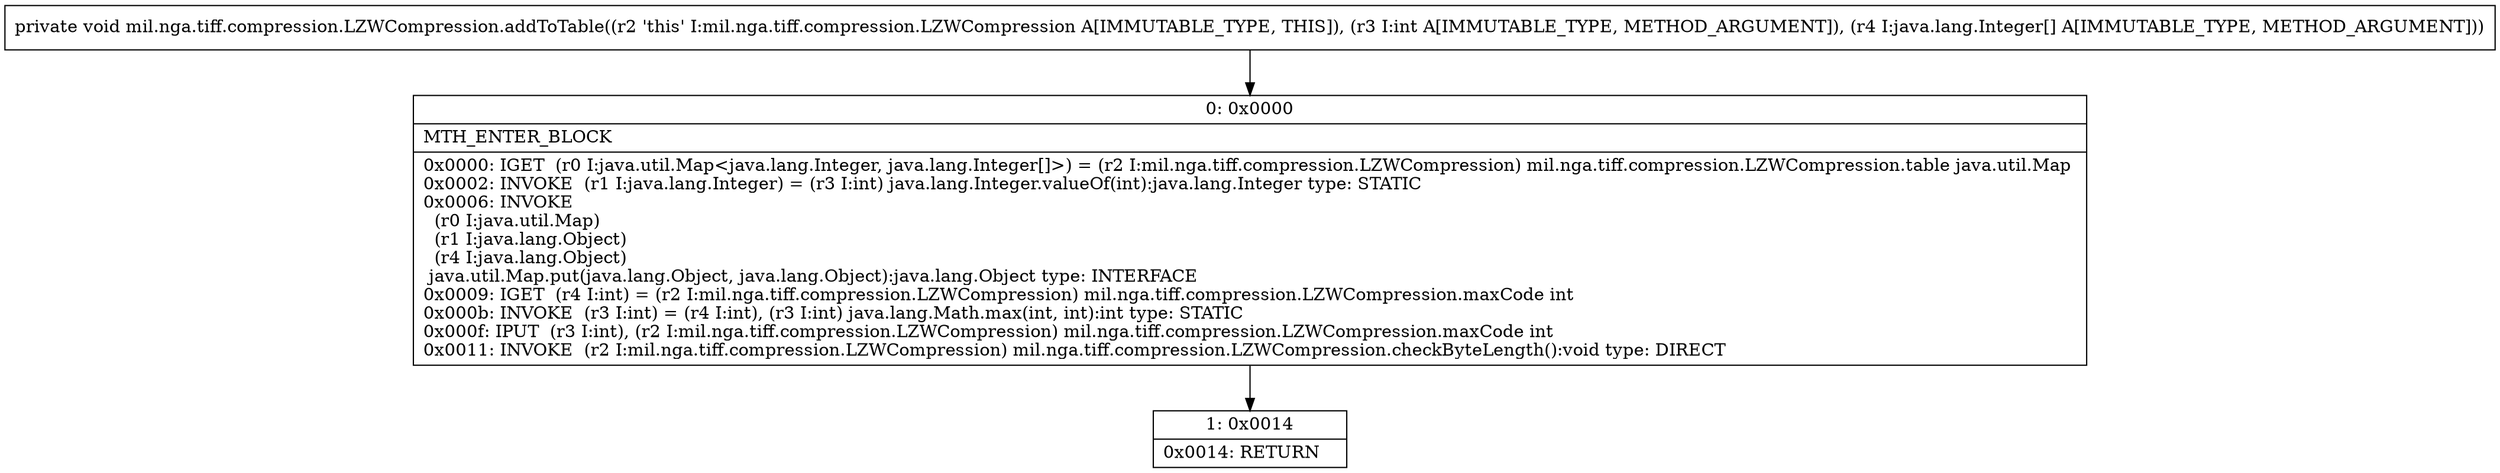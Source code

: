 digraph "CFG formil.nga.tiff.compression.LZWCompression.addToTable(I[Ljava\/lang\/Integer;)V" {
Node_0 [shape=record,label="{0\:\ 0x0000|MTH_ENTER_BLOCK\l|0x0000: IGET  (r0 I:java.util.Map\<java.lang.Integer, java.lang.Integer[]\>) = (r2 I:mil.nga.tiff.compression.LZWCompression) mil.nga.tiff.compression.LZWCompression.table java.util.Map \l0x0002: INVOKE  (r1 I:java.lang.Integer) = (r3 I:int) java.lang.Integer.valueOf(int):java.lang.Integer type: STATIC \l0x0006: INVOKE  \l  (r0 I:java.util.Map)\l  (r1 I:java.lang.Object)\l  (r4 I:java.lang.Object)\l java.util.Map.put(java.lang.Object, java.lang.Object):java.lang.Object type: INTERFACE \l0x0009: IGET  (r4 I:int) = (r2 I:mil.nga.tiff.compression.LZWCompression) mil.nga.tiff.compression.LZWCompression.maxCode int \l0x000b: INVOKE  (r3 I:int) = (r4 I:int), (r3 I:int) java.lang.Math.max(int, int):int type: STATIC \l0x000f: IPUT  (r3 I:int), (r2 I:mil.nga.tiff.compression.LZWCompression) mil.nga.tiff.compression.LZWCompression.maxCode int \l0x0011: INVOKE  (r2 I:mil.nga.tiff.compression.LZWCompression) mil.nga.tiff.compression.LZWCompression.checkByteLength():void type: DIRECT \l}"];
Node_1 [shape=record,label="{1\:\ 0x0014|0x0014: RETURN   \l}"];
MethodNode[shape=record,label="{private void mil.nga.tiff.compression.LZWCompression.addToTable((r2 'this' I:mil.nga.tiff.compression.LZWCompression A[IMMUTABLE_TYPE, THIS]), (r3 I:int A[IMMUTABLE_TYPE, METHOD_ARGUMENT]), (r4 I:java.lang.Integer[] A[IMMUTABLE_TYPE, METHOD_ARGUMENT])) }"];
MethodNode -> Node_0;
Node_0 -> Node_1;
}

